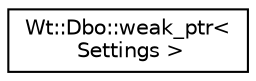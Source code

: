 digraph "Graphical Class Hierarchy"
{
 // LATEX_PDF_SIZE
  edge [fontname="Helvetica",fontsize="10",labelfontname="Helvetica",labelfontsize="10"];
  node [fontname="Helvetica",fontsize="10",shape=record];
  rankdir="LR";
  Node0 [label="Wt::Dbo::weak_ptr\<\l Settings \>",height=0.2,width=0.4,color="black", fillcolor="white", style="filled",URL="$classWt_1_1Dbo_1_1weak__ptr.html",tooltip=" "];
}
